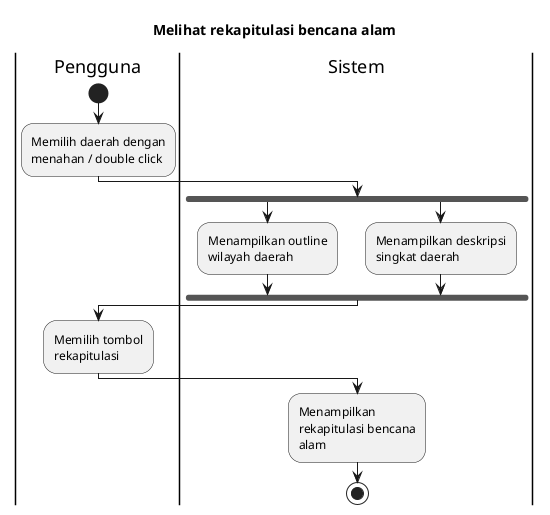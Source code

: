 @startuml UC-MAP-003 - Melihat rekapitulasi bencana alam
skinparam wrapWidth 140

title Melihat rekapitulasi bencana alam

|Pengguna|
start
:Memilih daerah dengan menahan / double click;

|Sistem|
fork
  :Menampilkan outline wilayah daerah;
fork again
  :Menampilkan deskripsi singkat daerah;
endfork

|Pengguna|
:Memilih tombol rekapitulasi;

|Sistem|
:Menampilkan rekapitulasi bencana alam;

stop

@enduml